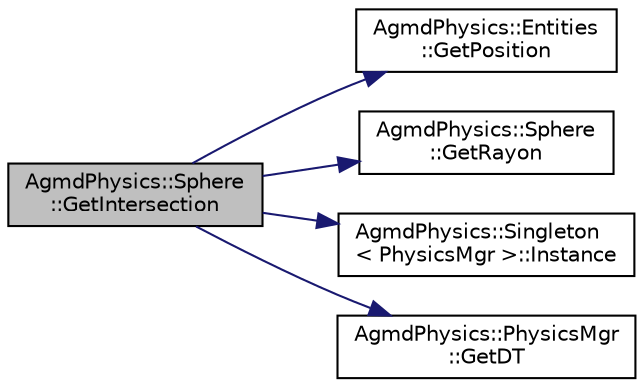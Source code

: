 digraph "AgmdPhysics::Sphere::GetIntersection"
{
  edge [fontname="Helvetica",fontsize="10",labelfontname="Helvetica",labelfontsize="10"];
  node [fontname="Helvetica",fontsize="10",shape=record];
  rankdir="LR";
  Node1 [label="AgmdPhysics::Sphere\l::GetIntersection",height=0.2,width=0.4,color="black", fillcolor="grey75", style="filled" fontcolor="black"];
  Node1 -> Node2 [color="midnightblue",fontsize="10",style="solid",fontname="Helvetica"];
  Node2 [label="AgmdPhysics::Entities\l::GetPosition",height=0.2,width=0.4,color="black", fillcolor="white", style="filled",URL="$class_agmd_physics_1_1_entities.html#a95feafafef661cb1c7811004d0da1284"];
  Node1 -> Node3 [color="midnightblue",fontsize="10",style="solid",fontname="Helvetica"];
  Node3 [label="AgmdPhysics::Sphere\l::GetRayon",height=0.2,width=0.4,color="black", fillcolor="white", style="filled",URL="$class_agmd_physics_1_1_sphere.html#ad7442773730d6d0074310dd3e9f8d876"];
  Node1 -> Node4 [color="midnightblue",fontsize="10",style="solid",fontname="Helvetica"];
  Node4 [label="AgmdPhysics::Singleton\l\< PhysicsMgr \>::Instance",height=0.2,width=0.4,color="black", fillcolor="white", style="filled",URL="$class_agmd_physics_1_1_singleton.html#ad5a252c8b0e4baf17315fe6ee902b93f"];
  Node1 -> Node5 [color="midnightblue",fontsize="10",style="solid",fontname="Helvetica"];
  Node5 [label="AgmdPhysics::PhysicsMgr\l::GetDT",height=0.2,width=0.4,color="black", fillcolor="white", style="filled",URL="$class_agmd_physics_1_1_physics_mgr.html#a3a31e8c7237b0638c5fc115c01e3316d"];
}
